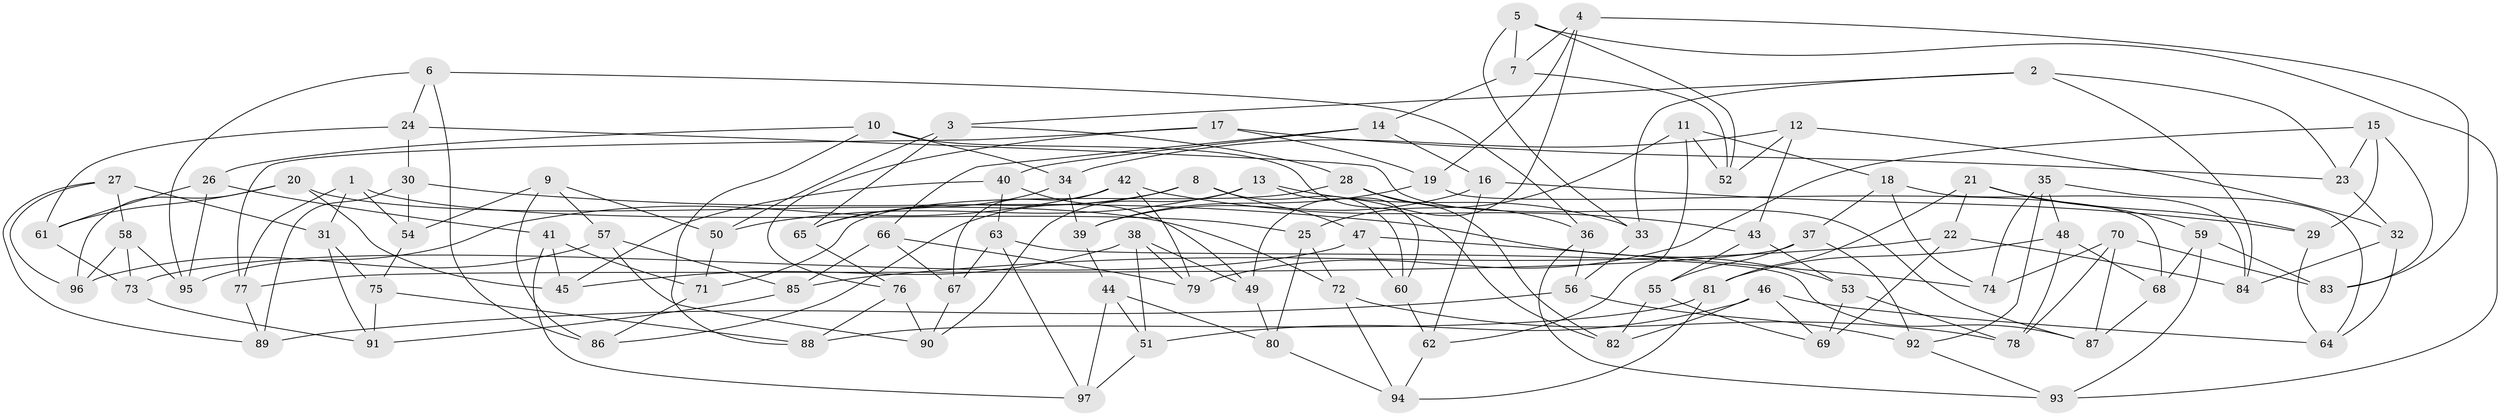 // coarse degree distribution, {4: 0.35, 6: 0.5166666666666667, 5: 0.1, 3: 0.03333333333333333}
// Generated by graph-tools (version 1.1) at 2025/52/02/27/25 19:52:32]
// undirected, 97 vertices, 194 edges
graph export_dot {
graph [start="1"]
  node [color=gray90,style=filled];
  1;
  2;
  3;
  4;
  5;
  6;
  7;
  8;
  9;
  10;
  11;
  12;
  13;
  14;
  15;
  16;
  17;
  18;
  19;
  20;
  21;
  22;
  23;
  24;
  25;
  26;
  27;
  28;
  29;
  30;
  31;
  32;
  33;
  34;
  35;
  36;
  37;
  38;
  39;
  40;
  41;
  42;
  43;
  44;
  45;
  46;
  47;
  48;
  49;
  50;
  51;
  52;
  53;
  54;
  55;
  56;
  57;
  58;
  59;
  60;
  61;
  62;
  63;
  64;
  65;
  66;
  67;
  68;
  69;
  70;
  71;
  72;
  73;
  74;
  75;
  76;
  77;
  78;
  79;
  80;
  81;
  82;
  83;
  84;
  85;
  86;
  87;
  88;
  89;
  90;
  91;
  92;
  93;
  94;
  95;
  96;
  97;
  1 -- 31;
  1 -- 25;
  1 -- 77;
  1 -- 54;
  2 -- 23;
  2 -- 33;
  2 -- 84;
  2 -- 3;
  3 -- 28;
  3 -- 65;
  3 -- 50;
  4 -- 83;
  4 -- 49;
  4 -- 19;
  4 -- 7;
  5 -- 33;
  5 -- 93;
  5 -- 7;
  5 -- 52;
  6 -- 36;
  6 -- 24;
  6 -- 95;
  6 -- 86;
  7 -- 14;
  7 -- 52;
  8 -- 86;
  8 -- 47;
  8 -- 65;
  8 -- 60;
  9 -- 54;
  9 -- 50;
  9 -- 86;
  9 -- 57;
  10 -- 88;
  10 -- 26;
  10 -- 82;
  10 -- 34;
  11 -- 25;
  11 -- 18;
  11 -- 52;
  11 -- 62;
  12 -- 43;
  12 -- 34;
  12 -- 32;
  12 -- 52;
  13 -- 33;
  13 -- 90;
  13 -- 50;
  13 -- 60;
  14 -- 16;
  14 -- 40;
  14 -- 66;
  15 -- 83;
  15 -- 79;
  15 -- 23;
  15 -- 29;
  16 -- 39;
  16 -- 62;
  16 -- 29;
  17 -- 19;
  17 -- 23;
  17 -- 77;
  17 -- 76;
  18 -- 84;
  18 -- 74;
  18 -- 37;
  19 -- 68;
  19 -- 39;
  20 -- 72;
  20 -- 96;
  20 -- 61;
  20 -- 45;
  21 -- 22;
  21 -- 29;
  21 -- 59;
  21 -- 81;
  22 -- 84;
  22 -- 85;
  22 -- 69;
  23 -- 32;
  24 -- 61;
  24 -- 87;
  24 -- 30;
  25 -- 72;
  25 -- 80;
  26 -- 61;
  26 -- 41;
  26 -- 95;
  27 -- 58;
  27 -- 89;
  27 -- 96;
  27 -- 31;
  28 -- 82;
  28 -- 71;
  28 -- 36;
  29 -- 64;
  30 -- 89;
  30 -- 53;
  30 -- 54;
  31 -- 91;
  31 -- 75;
  32 -- 64;
  32 -- 84;
  33 -- 56;
  34 -- 65;
  34 -- 39;
  35 -- 48;
  35 -- 92;
  35 -- 74;
  35 -- 64;
  36 -- 56;
  36 -- 93;
  37 -- 77;
  37 -- 92;
  37 -- 55;
  38 -- 49;
  38 -- 45;
  38 -- 79;
  38 -- 51;
  39 -- 44;
  40 -- 49;
  40 -- 63;
  40 -- 45;
  41 -- 97;
  41 -- 71;
  41 -- 45;
  42 -- 95;
  42 -- 79;
  42 -- 67;
  42 -- 43;
  43 -- 55;
  43 -- 53;
  44 -- 51;
  44 -- 97;
  44 -- 80;
  46 -- 51;
  46 -- 82;
  46 -- 69;
  46 -- 64;
  47 -- 60;
  47 -- 74;
  47 -- 73;
  48 -- 81;
  48 -- 78;
  48 -- 68;
  49 -- 80;
  50 -- 71;
  51 -- 97;
  53 -- 69;
  53 -- 78;
  54 -- 75;
  55 -- 82;
  55 -- 69;
  56 -- 89;
  56 -- 92;
  57 -- 96;
  57 -- 85;
  57 -- 90;
  58 -- 95;
  58 -- 73;
  58 -- 96;
  59 -- 68;
  59 -- 83;
  59 -- 93;
  60 -- 62;
  61 -- 73;
  62 -- 94;
  63 -- 97;
  63 -- 67;
  63 -- 87;
  65 -- 76;
  66 -- 85;
  66 -- 67;
  66 -- 79;
  67 -- 90;
  68 -- 87;
  70 -- 83;
  70 -- 78;
  70 -- 74;
  70 -- 87;
  71 -- 86;
  72 -- 78;
  72 -- 94;
  73 -- 91;
  75 -- 91;
  75 -- 88;
  76 -- 88;
  76 -- 90;
  77 -- 89;
  80 -- 94;
  81 -- 88;
  81 -- 94;
  85 -- 91;
  92 -- 93;
}

